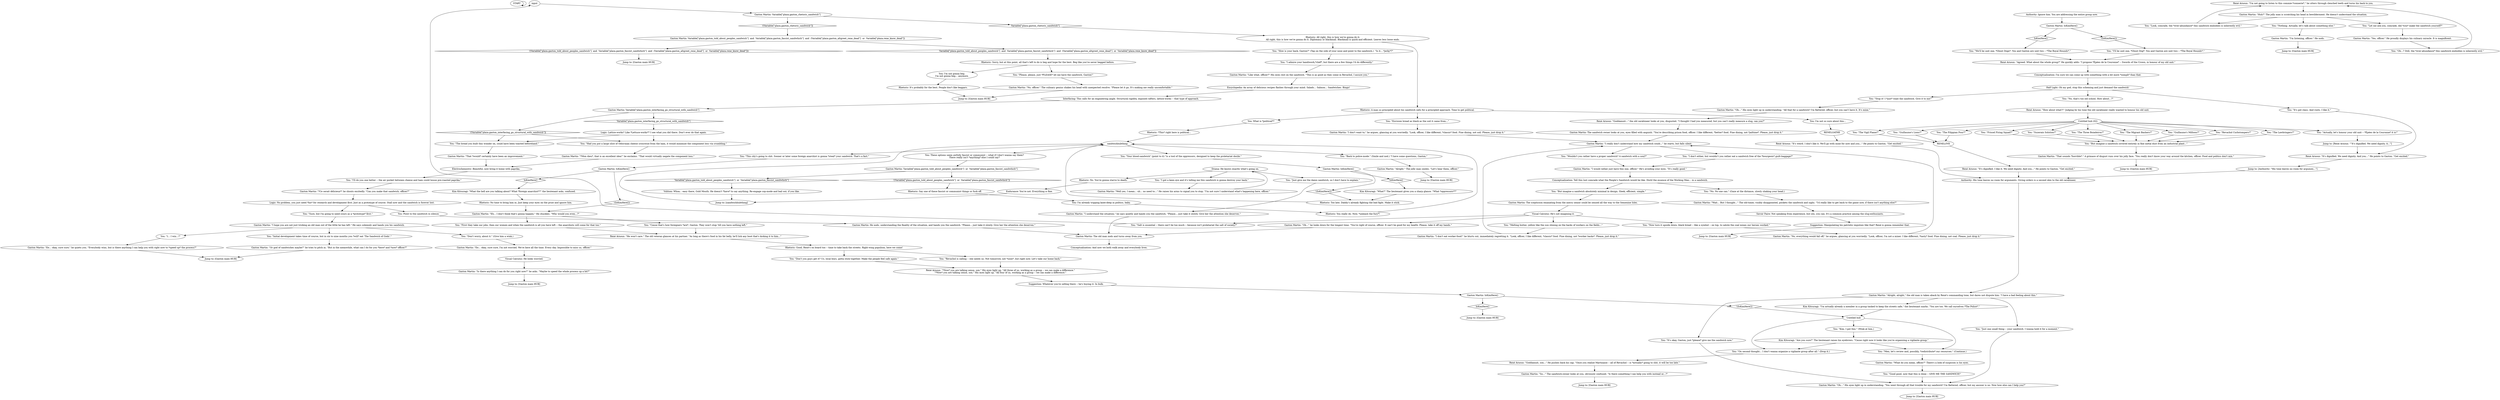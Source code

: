 # PLAZA / GASTON SANDWICH WC
# Sandwich orgy
# ==================================================
digraph G {
	  0 [label="START"];
	  1 [label="input"];
	  2 [label="Gaston Martin: The sandwich owner looks at you, eyes filled with anguish. \"You're describing prison food, officer. I like different, *better* food. Fine dining, not *jailtime*. Please, just drop it.\""];
	  3 [label="Savoir Faire: Not speaking from experience, but yes, you can. It's a common practice among the slug-enthusiasts."];
	  4 [label="Jump to: [Gaston main HUB]"];
	  5 [label="Rhetoric: A man so principled about his sandwich calls for a principled approach. Time to get political."];
	  6 [label="You: \"I admire your handiwork,*chéf*, but there are a few things I'd do differently.\""];
	  7 [label="Gaston Martin: \"Well yes, I mean... uh... no need to...\" He raises his arms to signal you to stop. \"I'm not sure I understand what's happening here, officer.\""];
	  8 [label="Gaston Martin: \"Oh...\" he looks down for the longest time. \"You're right of course, officer. It can't be good for my health. Please, take it off my hands.\""];
	  9 [label="You: \"Envision bread as black as the soil it came from...\""];
	  10 [label="You: I'm already tripping knee-deep in politics, baby."];
	  11 [label="Volition: Whoa... easy there, Gold Mouth. He doesn't *have* to say anything. Re-engage cop-mode and bail out, if you like."];
	  12 [label="Rhetoric: No. You're gonna starve to death."];
	  13 [label="You: Point to the sandwich in silence."];
	  14 [label="You: \"No. No one can.\" (Gaze at the distance, slowly shaking your head.)"];
	  15 [label="You: \"But imagine a sandwich covered entirely in fine metal dust from an industrial plant...\""];
	  16 [label="RENELOATHE"];
	  17 [label="Rhetoric: Too late. Daddy's already fighting the bad fight. Make it stick."];
	  18 [label="René Arnoux: \"I'm not going to listen to this commie-*connerie*,\" he utters through clenched teeth and turns his back to you."];
	  19 [label="Gaston Martin: \"I really don't understand how my sandwich could...\" he starts, but falls silent."];
	  20 [label="Jump to: [Gaston main HUB]"];
	  21 [label="Kim Kitsuragi: \"I'm actually already a member in a group tasked to keep the streets safe,\" the lieutenant marks. \"You are too. We call ourselves *The Police*.\""];
	  22 [label="You: \"Good good, now that this is done -- GIVE ME THE SANDWICH!\""];
	  23 [label="Authority: Ignore him. You are addressing the entire group now."];
	  24 [label="You: \"I got a keen eye and it's telling me this sandwich is gonna destroy your back.\""];
	  25 [label="Gaston Martin: \"Ee... okay, sure sure, I'm not worried. We're here all the time. Every day. Impossible to miss us, officer.\""];
	  26 [label="Rhetoric: Say one of these fascist or communist things or fuck off."];
	  27 [label="You: \"Suzerain Solution?\""];
	  28 [label="You: \"The Three Boiadeiros?\""];
	  29 [label="You: \"I... I win...?\""];
	  30 [label="Gaston Martin: \"Ee... okay, sure sure,\" he quiets you. \"Everybody wins, but is there anything I can help you with right now to *speed up* the process?\""];
	  31 [label="Gaston Martin: \"That *would* certainly have been an improvement.\""];
	  32 [label="Gaston Martin: \"I hope you are not just tricking an old man out of the little he has left.\" He says solemnly and hands you his sandwich."];
	  33 [label="You: \"Sure, but I'm going to need yours as a *prototype* first.\""];
	  34 [label="You: \"Look, comrade, the *over-abundance* this sandwich embodies is inherently evil.\""];
	  35 [label="Gaston Martin: \"What do you mean, officer?\" There's a look of suspicion is his eyes."];
	  36 [label="Jump to: [Gaston main HUB]"];
	  37 [label="Rhetoric: No time to bring him in. Just keep your eyes on the prize and ignore him."];
	  38 [label="You: \"Cause that's how foreigners *are*, Gaston. They won't stop 'till you have nothing left.\""];
	  39 [label="Untitled hub"];
	  40 [label="Gaston Martin: \"I'm listening, officer.\" He nods."];
	  41 [label="Jump to: [Gaston main HUB]"];
	  42 [label="You: I'm not so sure about this..."];
	  43 [label="Conceptualization: And now we both walk away and everybody lives."];
	  44 [label="Gaston Martin: \"Like what, officer?\" His eyes rest on the sandwich. \"This is as good as they come in Revachol, I assure you.\""];
	  45 [label="Gaston Martin: \"*Ce serait délicieux*! he shouts excitedly. \"Can you make that sandwich, officer?\""];
	  46 [label="Gaston Martin: \"That sounds *horrible*.\" A grimace of disgust runs over his jolly face. \"You really don't know your way around the kitchen, officer. Food and politics don't mix.\""];
	  47 [label="René Arnoux: \"He won't care.\" The old veteran glances at his partner. \"As long as there's food in his fat belly, he'll lick any boot that's kicking it to him...\""];
	  48 [label="You: \"We'll be unit one, *Ghost Dogs*. You and Gaston are unit two -- *The Royal Hounds*.\""];
	  49 [label="Rhetoric: Sorry, but at this point, all that's left to do is beg and hope for the best. Beg like you've never begged before."];
	  50 [label="You: \"Back to police-mode.\" (Smile and nod.) \"I have some questions, Gaston.\""];
	  51 [label="Gaston Martin: \"No, everything would fall off,\" he argues, glancing at you worriedly. \"Look, officer, I'm not a miner. I like different, *tasty* food. Fine dining, not coal. Please, just drop it.\""];
	  52 [label="René Arnoux: \"It's dignified. I like it. We need dignity. And you...\" He points to Gaston. \"Get excited.\""];
	  53 [label="Logic: No problem, you just need *his* for research and development first. Just as a prototype of course. Stall now and the sandwich is forever lost."];
	  54 [label="You: \"The bread you built this wonder on, could have been toasted beforehand.\""];
	  55 [label="You: \"No, that's too old school. How about...?\""];
	  56 [label="Gaston Martin: \"Eh... I don't think that's gonna happen.\" He chuckles. \"Why would you even...?\""];
	  57 [label="Conceptualization: Tell this lost comrade what the People's Sandwich would be like. Distil the essence of the Working Man... in a sandwich."];
	  58 [label="Authority: His tone leaves no room for arguments. Giving orders is a second skin to the old carabineer."];
	  59 [label="Gaston Martin: \"I don't want to,\" he argues, glancing at you worriedly. \"Look, officer, I like different, *classic* food. Fine dining, not soil. Please, just drop it.\""];
	  60 [label="You: \"Men, let's review and, possibly, *redistribute* our resources.\" (Continue.)"];
	  61 [label="Gaston Martin: \"Alright.\" The jolly man smiles. \"Let's hear them, officer.\""];
	  62 [label="You: \"The Migrant Bashers?\""];
	  63 [label="You: What is *political*?"];
	  64 [label="Gaston Martin: \"Huh?\" The jolly man is scratching his head in bewilderment. He doesn't understand the situation."];
	  65 [label="Endurance: You're not. Everything is fine."];
	  66 [label="Gaston Martin: IsKimHere()"];
	  67 [label="IsKimHere()", shape=diamond];
	  68 [label="!(IsKimHere())", shape=diamond];
	  69 [label="You: \"Guillaume's Millions?\""];
	  70 [label="You: \"I'll do you one better -- the air pocket between cheese and ham could house pre-roasted paprika.\""];
	  71 [label="Rhetoric: All right, this is how we're gonna do it:\nAll right, this is how we're gonna do it. Diplomacy or blackmail. Blackmail is quick and efficient. Leaves less loose ends.
"];
	  72 [label="You: \"Revachol Curbstompers?\""];
	  73 [label="You: \"Now turn it upside down, black bread -- like a symbol -- on top, to salute the coal mines our heroes worked.\""];
	  74 [label="You: \"Revachol is calling -- she needs us. Not tomorrow, not *soon*, but right now. Let's take our home back.\""];
	  75 [label="You: \"On second thought... I don't wanna organize a vigilante group after all.\" (Drop it.)"];
	  76 [label="You: \"Initial development takes time of course, but in six to nine months you *will* eat 'The Sandwich of Gods'.\""];
	  77 [label="Gaston Martin: \"I understand the situation,\" he says quietly and hands you the sandwich. \"Please... just take it slowly. Give her the attention she deserves.\""];
	  78 [label="You: \"Don't worry, about it.\" (Give him a wink.)"];
	  79 [label="You: \"This city's going to shit. Sooner or later some foreign anarchist is gonna *steal* your sandwich. That's a fact.\""];
	  80 [label="Gaston Martin: \"Yes, officer.\" He proudly displays his culinary miracle. It is magnificent."];
	  81 [label="Jump to: [Gaston main HUB]"];
	  82 [label="Gaston Martin: Variable[\"plaza.gaston_told_about_peoples_sandwich\"]  or  Variable[\"plaza.gaston_fascist_sandwhich\"]"];
	  83 [label="Variable[\"plaza.gaston_told_about_peoples_sandwich\"]  or  Variable[\"plaza.gaston_fascist_sandwhich\"]", shape=diamond];
	  84 [label="!(Variable[\"plaza.gaston_told_about_peoples_sandwich\"]  or  Variable[\"plaza.gaston_fascist_sandwhich\"])", shape=diamond];
	  85 [label="Gaston Martin: \"So...\" The sandwich-owner looks at you, obviously confused. \"Is there something I can help you with instead or...?\""];
	  86 [label="Jump to: [Gaston main HUB]"];
	  87 [label="René Arnoux: \"It's weird. I don't like it. We'll go with mine for now and you...\" He points to Gaston. \"Get excited.\""];
	  88 [label="You: \"Nothing. Actually, let's talk about something else.\""];
	  89 [label="You: \"Stop it! I *just* want the sandwich. Give it to me!\""];
	  90 [label="Jump to: [Gaston main HUB]"];
	  91 [label="Gaston Martin: Variable[\"plaza.gaston_rhetoric_sandwich\"]"];
	  92 [label="Variable[\"plaza.gaston_rhetoric_sandwich\"]", shape=diamond];
	  93 [label="!(Variable[\"plaza.gaston_rhetoric_sandwich\"])", shape=diamond];
	  94 [label="Gaston Martin: \"Wait... But I thought...\" The old-timer, visibly disappointed, pockets the sandwich and sighs. \"I'd really like to get back to the game now, if there isn't anything else?\""];
	  95 [label="Gaston Martin: IsKimHere()"];
	  96 [label="IsKimHere()", shape=diamond];
	  97 [label="!(IsKimHere())", shape=diamond];
	  98 [label="Jump to: [Gaston main HUB]"];
	  99 [label="You: I'm not gonna beg.\nI'm not gonna beg... anymore."];
	  100 [label="Visual Calculus: He's not imagining it."];
	  101 [label="Gaston Martin: \"Alright, alright,\" the old man is taken aback by René's commanding tone, but dares not dispute him. \"I have a bad feeling about this.\""];
	  102 [label="You: \"Just one small thing -- your sandwich. I wanna hold it for a moment.\""];
	  103 [label="Visual Calculus: He looks worried."];
	  104 [label="You: \"Just give me the damn sandwich, so I don't have to explain.\""];
	  105 [label="You: \"How is your back, Gaston?\" (Tap on the side of your nose and point to the sandwich.)  \"Is it... *jerky*?\""];
	  106 [label="Gaston Martin: \"*Mon dieu*, that is an excellent idea!\" he exclaims. \"That would virtually negate the component loss.\""];
	  107 [label="You: \"The Lawbringers?\""];
	  108 [label="René Arnoux: \"How about what?!\" Judging by his tone the old carabineer really wanted to honour his old unit."];
	  109 [label="You: \"It's got class. And roots. I like it.\""];
	  110 [label="You: These options seem awfully fascist or communist -- what if I don't wanna say them?\nThere really isn't *anything* else I could say?"];
	  111 [label="You: \"I don't either, but wouldn't you rather eat a sandwich free of the *bourgeois* guilt-baggage?\""];
	  112 [label="You: \"Melting butter, yellow like the sun shining on the backs of workers on the fields...\""];
	  113 [label="Gaston Martin: IsKimHere()"];
	  114 [label="IsKimHere()", shape=diamond];
	  115 [label="!(IsKimHere())", shape=diamond];
	  116 [label="René Arnoux: \"Goddamnit, son...\" He pushes back his cap. \"Once you realize Martinaise -- all of Revachol -- is *actually* going to shit, it will be too late.\""];
	  117 [label="You: \"Actually, let's honour your old unit -- *Épées de la Couronne* it is!\""];
	  118 [label="Interfacing: This calls for an engineering angle. Structural rigidity, exposed rafters, lattice-works -- that type of approach."];
	  119 [label="Gaston Martin: Variable[\"plaza.gaston_interfacing_go_structural_with_sandwich\"]"];
	  120 [label="Variable[\"plaza.gaston_interfacing_go_structural_with_sandwich\"]", shape=diamond];
	  121 [label="!(Variable[\"plaza.gaston_interfacing_go_structural_with_sandwich\"])", shape=diamond];
	  122 [label="Logic: Lattice-works? Like *Lettuce-works*? I see what you did there. Don't ever do that again."];
	  123 [label="René Arnoux: \"It's dignified. We need dignity. And you...\" He points to Gaston. \"Get excited.\""];
	  124 [label="You: \"I'll be unit one, *Ghost Dog*. You and Gaston are unit two -- *The Royal Hounds*.\""];
	  125 [label="You: \"Wouldn't you rather have a proper sandwich? A sandwich with a soul?\""];
	  126 [label="Kim Kitsuragi: \"What the hell are you talking about? What *foreign anarchist*?\" the lieutenant asks, confused."];
	  127 [label="Suggestion: Manipulating his patriotic impulses like that? René is gonna remember that."];
	  128 [label="Jump to: [Gaston main HUB]"];
	  129 [label="Drama: He knows exactly what's going on."];
	  130 [label="Encyclopedia: An array of delicious recipes flashes through your mind. Salads... Salmon... Sandwiches. Bingo!"];
	  131 [label="You: \"Salt is essential -- there can't be too much -- because isn't proletariat the salt of society?\""];
	  132 [label="You: \"Let me ask you, comrade, did *you* make the sandwich yourself?\""];
	  133 [label="Gaston Martin: Variable[\"plaza.gaston_told_about_peoples_sandwich\"]  and  Variable[\"plaza.gaston_fascist_sandwhich\"]  and  (Variable[\"plaza.gaston_altgreet_rene_dead\"]  or  Variable[\"plaza.rene_know_dead\"])"];
	  134 [label="Variable[\"plaza.gaston_told_about_peoples_sandwich\"]  and  Variable[\"plaza.gaston_fascist_sandwhich\"]  and  (Variable[\"plaza.gaston_altgreet_rene_dead\"]  or  Variable[\"plaza.rene_know_dead\"])", shape=diamond];
	  135 [label="!(Variable[\"plaza.gaston_told_about_peoples_sandwich\"]  and  Variable[\"plaza.gaston_fascist_sandwhich\"]  and  (Variable[\"plaza.gaston_altgreet_rene_dead\"]  or  Variable[\"plaza.rene_know_dead\"]))", shape=diamond];
	  136 [label="Gaston Martin: \"No, officer.\" The culinary genius shakes his head with unexpected resolve. \"Please let it go, It's making me really uncomfortable.\""];
	  137 [label="Rhetoric: Good, René's on board too -- time to take back the streets. Right-wing populism, here we come!"];
	  138 [label="Suggestion: Whatever you're selling there -- he's buying it. In bulk."];
	  139 [label="You: \"Kim, I got this.\" (Wink at him.)"];
	  140 [label="RENELOVE"];
	  141 [label="Rhetoric: *This* right here is political..."];
	  142 [label="You: \"The Filippian Four?\""];
	  143 [label="Jump to: [sandwichhubthing]"];
	  144 [label="You: \"Frissel Firing Squad?\""];
	  145 [label="You: \"It's okay, Gaston, just *please* give me the sandwich now.\""];
	  146 [label="Electrochemistry: Beautiful, now bring it home with paprika."];
	  147 [label="Gaston Martin: \"Or god of sandwiches maybe?\" he tries to pitch in. \"But in the meanwhile, what can I do for you *here* and *now* officer?\""];
	  148 [label="Gaston Martin: \"Is there anything I can do for you right now?\" he asks. \"Maybe to speed the whole process up a bit?\""];
	  149 [label="Gaston Martin: The old man nods and turns away from you."];
	  150 [label="You: \"Your blood-sandwich\" (point to it) \"is a tool of the oppressors, designed to keep the proletariat docile.\""];
	  151 [label="Gaston Martin: The scepticism emanating from the merry senior could be sensed all the way to the Semenine Isles."];
	  152 [label="Gaston Martin: \"I don't eat worker-food!\" he blurts out, immediately regretting it. \"Look, officer, I like different, *classic* food. Fine dining, not *worker backs*. Please, just drop it.\""];
	  153 [label="Gaston Martin: \"Oh...\" His eyes light up in understanding. \"All that for a sandwich? I'm flattered, officer, but you can't have it. It's mine.\""];
	  154 [label="Jump to: [Gaston main HUB]"];
	  155 [label="You: \"Had you put a large slice of Olduvaian cheese crosswise from the ham, it would minimize the component loss via crumbling.\""];
	  156 [label="You: \"The Vigil Flame?\""];
	  157 [label="René Arnoux: \"*Now* you are talking sense, son.\" His eyes light up. \"All three of us, working as a group -- we can make a difference.\"\n\"*Now* you are talking sense, son.\" His eyes light up. \"All four of us, working as a group -- we can make a difference.\"
"];
	  158 [label="Gaston Martin: IsKimHere()"];
	  159 [label="IsKimHere()", shape=diamond];
	  160 [label="!(IsKimHere())", shape=diamond];
	  161 [label="Jump to: [Gaston main HUB]"];
	  162 [label="Kim Kitsuragi: \"Are you sure?\" The lieutenant raises his eyebrows. \"Cause right now it looks like you're organizing a vigilante group.\""];
	  163 [label="Untitled hub (02)"];
	  164 [label="Jump to: [René Arnoux: \"\"It's dignified. We need dignity. A...\"]"];
	  165 [label="You: \"Oh...? Still, the *over-abundance* this sandwich embodies is inherently evil.\""];
	  166 [label="Conceptualization: I'm sure we can come up with something with a bit more *oomph* than that."];
	  167 [label="You: \"First they take our jobs, then our women and when the sandwich is all you have left -- the anarchists will come for that too.\""];
	  168 [label="You: \"But imagine a sandwich absolutely minimal in design. Sleek, efficient, simple.\""];
	  169 [label="You: \"Don't you guys get it? Us, local boys, gotta stick together. Make the people feel safe again.\""];
	  170 [label="Rhetoric: It's probably for the best. People don't like beggars."];
	  171 [label="Kim Kitsuragi: \"What?\" The lieutenant gives you a sharp glance. \"What *oppressors*?\""];
	  172 [label="Jump to: [Authority: \"His tone leaves no room for argumen...\"]"];
	  173 [label="Gaston Martin: \"Oh...\" His eyes light up in understanding. \"You went through all that trouble for my sandwich? I'm flattered, officer, but my answer is no. Now how else can I help you?\""];
	  174 [label="Half Light: Oh my god, stop this scheming and just demand the sandwich!"];
	  175 [label="René Arnoux: \"Goddamnit...\" the old carabineer looks at you, disgusted. \"I thought I had you measured, but you can't really measure a slug, can you?\""];
	  176 [label="Gaston Martin: He nods, understanding the finality of the situation, and hands you the sandwich. \"Please... just take it slowly. Give her the attention she deserves.\""];
	  177 [label="sandwichhubthing"];
	  178 [label="Rhetoric: You really do. Now, *unleash the fury*!"];
	  179 [label="René Arnoux: \"Agreed. What about the whole group?\" He quickly adds: \"I propose *Épées de la Couronne* -- Swords of the Crown, in honour of my old unit.\""];
	  180 [label="You: \"Guillaume's Lions?\""];
	  181 [label="Gaston Martin: \"I would rather just have this one, officer.\" He's avoiding your eyes. \"It's really good.\""];
	  182 [label="You: \"Please, please, just *PLEASE* let me have the sandwich, Gaston!\""];
	  0 -> 0
	  1 -> 91
	  2 -> 19
	  3 -> 127
	  5 -> 9
	  5 -> 42
	  5 -> 63
	  6 -> 44
	  7 -> 129
	  8 -> 149
	  9 -> 59
	  10 -> 178
	  11 -> 143
	  12 -> 65
	  13 -> 176
	  14 -> 94
	  15 -> 46
	  16 -> 87
	  17 -> 177
	  18 -> 64
	  19 -> 125
	  19 -> 111
	  21 -> 39
	  22 -> 173
	  23 -> 95
	  24 -> 7
	  25 -> 103
	  26 -> 10
	  27 -> 15
	  28 -> 15
	  29 -> 30
	  30 -> 90
	  31 -> 146
	  32 -> 76
	  32 -> 29
	  32 -> 78
	  33 -> 32
	  34 -> 18
	  35 -> 22
	  37 -> 56
	  38 -> 47
	  39 -> 75
	  39 -> 139
	  39 -> 60
	  40 -> 41
	  42 -> 16
	  44 -> 130
	  45 -> 53
	  46 -> 161
	  47 -> 137
	  48 -> 179
	  49 -> 99
	  49 -> 182
	  50 -> 61
	  51 -> 19
	  52 -> 58
	  53 -> 33
	  53 -> 13
	  54 -> 31
	  55 -> 108
	  56 -> 38
	  56 -> 167
	  57 -> 168
	  57 -> 14
	  58 -> 101
	  59 -> 19
	  60 -> 35
	  61 -> 81
	  62 -> 15
	  63 -> 141
	  64 -> 88
	  64 -> 34
	  64 -> 132
	  65 -> 143
	  66 -> 67
	  66 -> 68
	  67 -> 20
	  68 -> 39
	  69 -> 15
	  70 -> 45
	  71 -> 105
	  71 -> 5
	  72 -> 15
	  73 -> 51
	  74 -> 157
	  75 -> 116
	  76 -> 147
	  77 -> 149
	  78 -> 25
	  79 -> 113
	  80 -> 165
	  82 -> 83
	  82 -> 84
	  83 -> 11
	  84 -> 26
	  85 -> 86
	  87 -> 58
	  88 -> 40
	  89 -> 153
	  91 -> 92
	  91 -> 93
	  92 -> 71
	  93 -> 133
	  94 -> 3
	  95 -> 96
	  95 -> 97
	  96 -> 48
	  97 -> 124
	  99 -> 170
	  100 -> 8
	  100 -> 73
	  100 -> 131
	  100 -> 112
	  101 -> 145
	  101 -> 21
	  101 -> 102
	  102 -> 173
	  103 -> 148
	  104 -> 77
	  105 -> 6
	  106 -> 146
	  107 -> 15
	  108 -> 163
	  109 -> 123
	  110 -> 82
	  111 -> 181
	  112 -> 152
	  113 -> 114
	  113 -> 115
	  114 -> 126
	  115 -> 56
	  116 -> 85
	  117 -> 164
	  118 -> 119
	  119 -> 120
	  119 -> 121
	  120 -> 122
	  121 -> 155
	  121 -> 54
	  122 -> 155
	  122 -> 54
	  123 -> 172
	  124 -> 179
	  125 -> 181
	  126 -> 37
	  127 -> 154
	  129 -> 24
	  129 -> 104
	  129 -> 12
	  130 -> 118
	  131 -> 1
	  132 -> 80
	  133 -> 134
	  133 -> 135
	  134 -> 49
	  135 -> 4
	  136 -> 36
	  137 -> 169
	  137 -> 74
	  138 -> 66
	  139 -> 162
	  140 -> 52
	  141 -> 177
	  142 -> 140
	  143 -> 177
	  144 -> 15
	  145 -> 173
	  146 -> 70
	  147 -> 90
	  148 -> 128
	  149 -> 43
	  150 -> 158
	  151 -> 100
	  152 -> 19
	  153 -> 175
	  155 -> 106
	  156 -> 140
	  157 -> 138
	  158 -> 160
	  158 -> 159
	  159 -> 171
	  160 -> 17
	  162 -> 75
	  162 -> 60
	  163 -> 69
	  163 -> 72
	  163 -> 107
	  163 -> 142
	  163 -> 144
	  163 -> 156
	  163 -> 180
	  163 -> 117
	  163 -> 27
	  163 -> 28
	  163 -> 62
	  164 -> 123
	  165 -> 18
	  166 -> 174
	  167 -> 47
	  168 -> 151
	  169 -> 157
	  170 -> 36
	  171 -> 17
	  172 -> 58
	  173 -> 98
	  174 -> 89
	  174 -> 109
	  174 -> 55
	  175 -> 2
	  176 -> 149
	  177 -> 110
	  177 -> 50
	  177 -> 150
	  177 -> 79
	  178 -> 177
	  179 -> 166
	  180 -> 140
	  181 -> 57
	  182 -> 136
}

